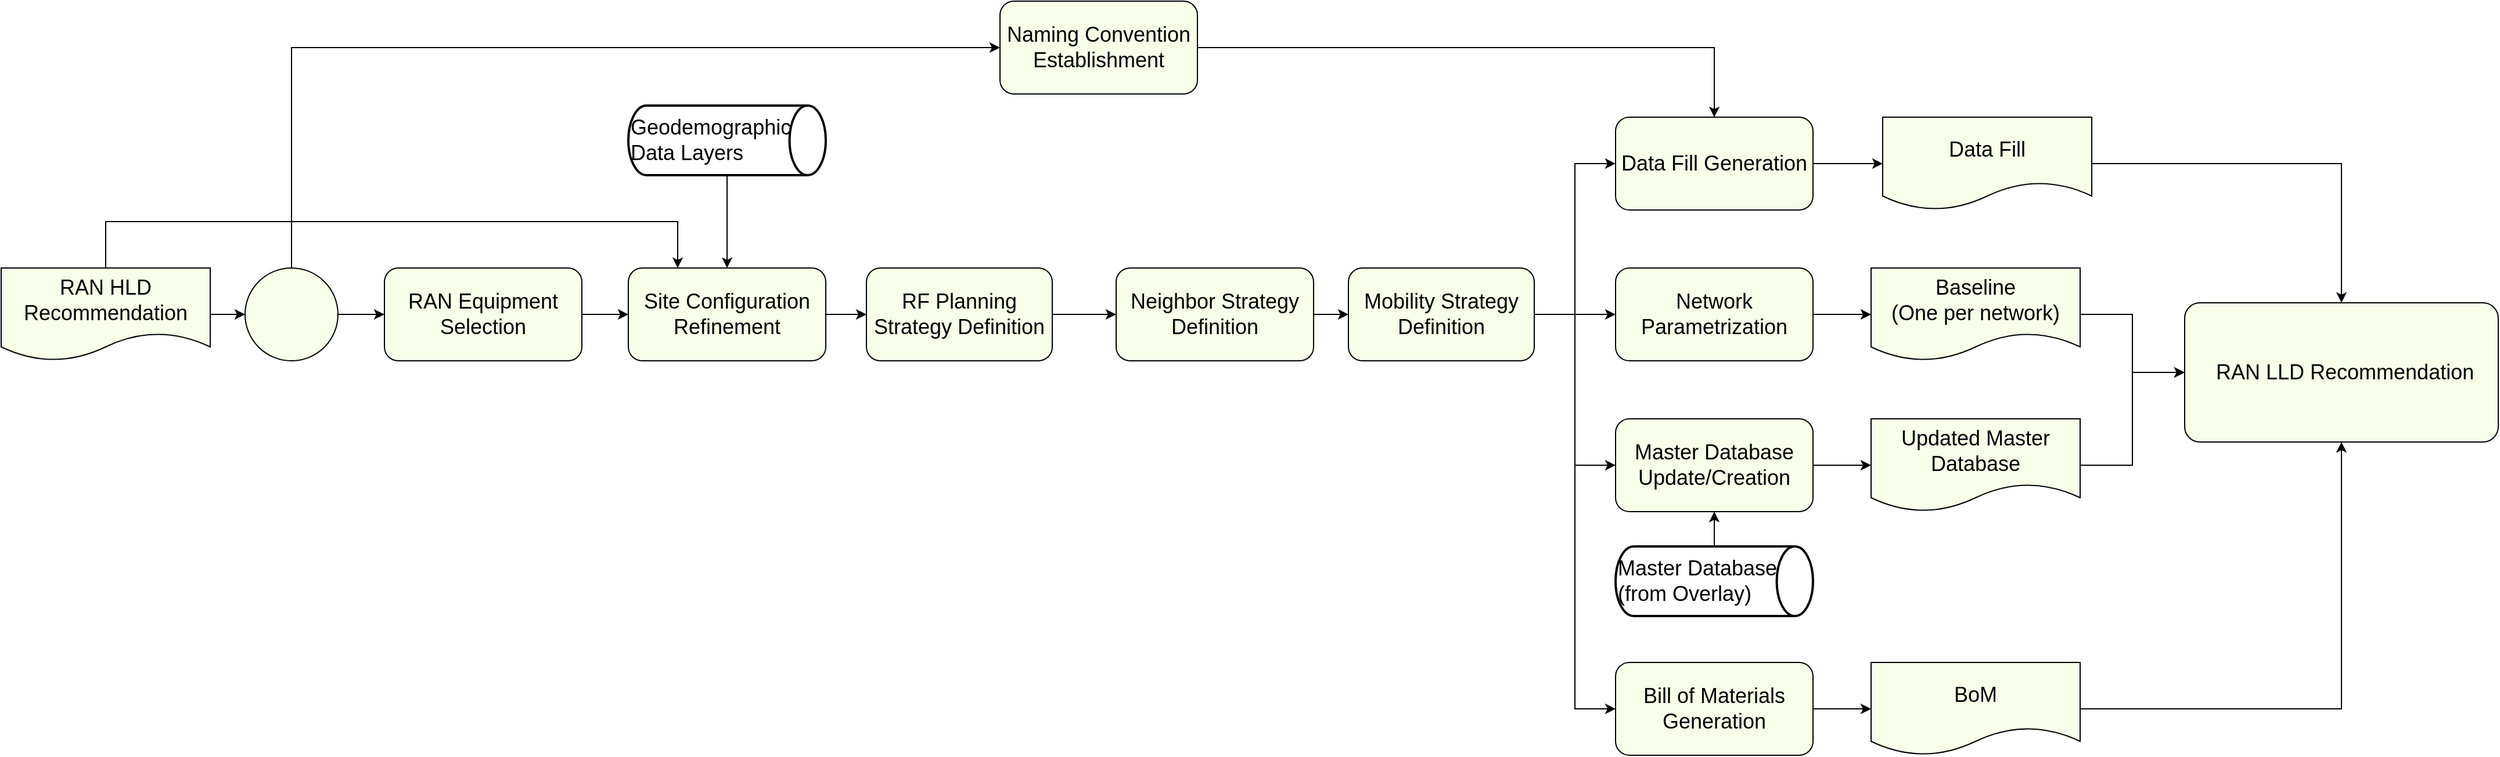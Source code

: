 <mxfile version="13.4.2" type="device"><diagram id="6a731a19-8d31-9384-78a2-239565b7b9f0" name="Page-1"><mxGraphModel dx="4255" dy="831" grid="1" gridSize="10" guides="1" tooltips="1" connect="1" arrows="1" fold="1" page="1" pageScale="1" pageWidth="1169" pageHeight="827" background="#ffffff" math="0" shadow="0"><root><mxCell id="0"/><mxCell id="1" parent="0"/><mxCell id="ZgHXMJVVI8rd3GXbA_Ov-13" style="edgeStyle=orthogonalEdgeStyle;rounded=0;orthogonalLoop=1;jettySize=auto;html=1;exitX=0.5;exitY=0;exitDx=0;exitDy=0;entryX=0;entryY=0.5;entryDx=0;entryDy=0;" parent="1" source="KJFWStolMtkRtLoBNyJO-143" target="JJ9MTJZCvqZ--hp6psIV-4" edge="1"><mxGeometry relative="1" as="geometry"/></mxCell><mxCell id="DR5Q-bylHM3m2Yy0Bp5Z-2" value="" style="edgeStyle=orthogonalEdgeStyle;rounded=0;orthogonalLoop=1;jettySize=auto;html=1;" edge="1" parent="1" source="KJFWStolMtkRtLoBNyJO-143" target="hwhOskdsjlL8IC07U2_r-22"><mxGeometry relative="1" as="geometry"/></mxCell><mxCell id="KJFWStolMtkRtLoBNyJO-143" value="" style="ellipse;whiteSpace=wrap;html=1;aspect=fixed;fillColor=#F8FFE8;" parent="1" vertex="1"><mxGeometry x="-1290" y="340" width="80" height="80" as="geometry"/></mxCell><mxCell id="ZgHXMJVVI8rd3GXbA_Ov-9" style="edgeStyle=orthogonalEdgeStyle;rounded=0;orthogonalLoop=1;jettySize=auto;html=1;exitX=1;exitY=0.5;exitDx=0;exitDy=0;entryX=0;entryY=0.5;entryDx=0;entryDy=0;" parent="1" source="KJFWStolMtkRtLoBNyJO-145" target="JJ9MTJZCvqZ--hp6psIV-17" edge="1"><mxGeometry relative="1" as="geometry"/></mxCell><mxCell id="ZgHXMJVVI8rd3GXbA_Ov-15" style="edgeStyle=orthogonalEdgeStyle;rounded=0;orthogonalLoop=1;jettySize=auto;html=1;exitX=1;exitY=0.5;exitDx=0;exitDy=0;entryX=0;entryY=0.5;entryDx=0;entryDy=0;" parent="1" source="KJFWStolMtkRtLoBNyJO-145" target="KJFWStolMtkRtLoBNyJO-153" edge="1"><mxGeometry relative="1" as="geometry"/></mxCell><mxCell id="hwhOskdsjlL8IC07U2_r-5" style="edgeStyle=orthogonalEdgeStyle;rounded=0;orthogonalLoop=1;jettySize=auto;html=1;exitX=1;exitY=0.5;exitDx=0;exitDy=0;entryX=0;entryY=0.5;entryDx=0;entryDy=0;" parent="1" source="KJFWStolMtkRtLoBNyJO-145" target="hwhOskdsjlL8IC07U2_r-2" edge="1"><mxGeometry relative="1" as="geometry"/></mxCell><mxCell id="hwhOskdsjlL8IC07U2_r-11" style="edgeStyle=orthogonalEdgeStyle;rounded=0;orthogonalLoop=1;jettySize=auto;html=1;exitX=1;exitY=0.5;exitDx=0;exitDy=0;entryX=0;entryY=0.5;entryDx=0;entryDy=0;" parent="1" source="KJFWStolMtkRtLoBNyJO-145" target="mwD_ya77waQ2yvCcx3Ay-3" edge="1"><mxGeometry relative="1" as="geometry"/></mxCell><mxCell id="KJFWStolMtkRtLoBNyJO-145" value="&lt;font style=&quot;font-size: 18px&quot;&gt;Mobility Strategy Definition&lt;/font&gt;" style="rounded=1;whiteSpace=wrap;html=1;fillColor=#F8FFE8;" parent="1" vertex="1"><mxGeometry x="-340" y="340" width="160" height="80" as="geometry"/></mxCell><mxCell id="ZgHXMJVVI8rd3GXbA_Ov-12" style="edgeStyle=orthogonalEdgeStyle;rounded=0;orthogonalLoop=1;jettySize=auto;html=1;exitX=1;exitY=0.5;exitDx=0;exitDy=0;" parent="1" source="KJFWStolMtkRtLoBNyJO-151" target="KJFWStolMtkRtLoBNyJO-145" edge="1"><mxGeometry relative="1" as="geometry"/></mxCell><mxCell id="KJFWStolMtkRtLoBNyJO-151" value="&lt;font style=&quot;font-size: 18px&quot;&gt;Neighbor Strategy Definition&lt;/font&gt;" style="rounded=1;whiteSpace=wrap;html=1;fillColor=#F8FFE8;" parent="1" vertex="1"><mxGeometry x="-540" y="340" width="170" height="80" as="geometry"/></mxCell><mxCell id="ZgHXMJVVI8rd3GXbA_Ov-22" style="edgeStyle=orthogonalEdgeStyle;rounded=0;orthogonalLoop=1;jettySize=auto;html=1;exitX=1;exitY=0.5;exitDx=0;exitDy=0;entryX=0;entryY=0.5;entryDx=0;entryDy=0;" parent="1" source="KJFWStolMtkRtLoBNyJO-153" target="ZgHXMJVVI8rd3GXbA_Ov-21" edge="1"><mxGeometry relative="1" as="geometry"/></mxCell><mxCell id="KJFWStolMtkRtLoBNyJO-153" value="&lt;font style=&quot;font-size: 18px&quot;&gt;Network Parametrization&lt;/font&gt;" style="rounded=1;whiteSpace=wrap;html=1;fillColor=#F8FFE8;" parent="1" vertex="1"><mxGeometry x="-110" y="340" width="170" height="80" as="geometry"/></mxCell><mxCell id="ZgHXMJVVI8rd3GXbA_Ov-7" style="edgeStyle=orthogonalEdgeStyle;rounded=0;orthogonalLoop=1;jettySize=auto;html=1;exitX=1;exitY=0.5;exitDx=0;exitDy=0;entryX=0;entryY=0.5;entryDx=0;entryDy=0;" parent="1" source="KJFWStolMtkRtLoBNyJO-155" target="JJ9MTJZCvqZ--hp6psIV-3" edge="1"><mxGeometry relative="1" as="geometry"/></mxCell><mxCell id="KJFWStolMtkRtLoBNyJO-155" value="&lt;font style=&quot;font-size: 18px&quot;&gt;Site Configuration Refinement&lt;/font&gt;" style="rounded=1;whiteSpace=wrap;html=1;fillColor=#F8FFE8;" parent="1" vertex="1"><mxGeometry x="-960" y="340" width="170" height="80" as="geometry"/></mxCell><mxCell id="KJFWStolMtkRtLoBNyJO-157" value="&lt;div&gt;&lt;span style=&quot;font-size: 18px&quot;&gt;&amp;nbsp; &amp;nbsp; &amp;nbsp;RAN LLD Recommendation&lt;/span&gt;&lt;br&gt;&lt;/div&gt;" style="rounded=1;whiteSpace=wrap;html=1;fillColor=#F8FFE8;align=left;arcSize=11;" parent="1" vertex="1"><mxGeometry x="380" y="370" width="270" height="120" as="geometry"/></mxCell><mxCell id="JJ9MTJZCvqZ--hp6psIV-2" value="" style="edgeStyle=orthogonalEdgeStyle;rounded=0;orthogonalLoop=1;jettySize=auto;html=1;" parent="1" source="JJ9MTJZCvqZ--hp6psIV-1" target="KJFWStolMtkRtLoBNyJO-143" edge="1"><mxGeometry relative="1" as="geometry"/></mxCell><mxCell id="JJ9MTJZCvqZ--hp6psIV-30" style="edgeStyle=orthogonalEdgeStyle;rounded=0;orthogonalLoop=1;jettySize=auto;html=1;exitX=0.5;exitY=0;exitDx=0;exitDy=0;entryX=0.25;entryY=0;entryDx=0;entryDy=0;" parent="1" source="JJ9MTJZCvqZ--hp6psIV-1" target="KJFWStolMtkRtLoBNyJO-155" edge="1"><mxGeometry relative="1" as="geometry"><Array as="points"><mxPoint x="-1410" y="300"/><mxPoint x="-917" y="300"/></Array><mxPoint x="-870" y="340" as="targetPoint"/></mxGeometry></mxCell><mxCell id="JJ9MTJZCvqZ--hp6psIV-1" value="&lt;font&gt;&lt;font style=&quot;font-size: 18px&quot;&gt;RAN HLD Recommendation&lt;/font&gt;&lt;br&gt;&lt;/font&gt;" style="shape=document;whiteSpace=wrap;html=1;boundedLbl=1;fillColor=#F8FFE8;" parent="1" vertex="1"><mxGeometry x="-1500" y="340" width="180" height="80" as="geometry"/></mxCell><mxCell id="ZgHXMJVVI8rd3GXbA_Ov-11" style="edgeStyle=orthogonalEdgeStyle;rounded=0;orthogonalLoop=1;jettySize=auto;html=1;exitX=1;exitY=0.5;exitDx=0;exitDy=0;entryX=0;entryY=0.5;entryDx=0;entryDy=0;" parent="1" source="JJ9MTJZCvqZ--hp6psIV-3" target="KJFWStolMtkRtLoBNyJO-151" edge="1"><mxGeometry relative="1" as="geometry"/></mxCell><mxCell id="JJ9MTJZCvqZ--hp6psIV-3" value="&lt;font style=&quot;font-size: 18px&quot;&gt;RF Planning Strategy Definition&lt;/font&gt;" style="rounded=1;whiteSpace=wrap;html=1;fillColor=#F8FFE8;" parent="1" vertex="1"><mxGeometry x="-755" y="340" width="160" height="80" as="geometry"/></mxCell><mxCell id="ZgHXMJVVI8rd3GXbA_Ov-14" style="edgeStyle=orthogonalEdgeStyle;rounded=0;orthogonalLoop=1;jettySize=auto;html=1;exitX=1;exitY=0.5;exitDx=0;exitDy=0;entryX=0.5;entryY=0;entryDx=0;entryDy=0;" parent="1" source="JJ9MTJZCvqZ--hp6psIV-4" target="JJ9MTJZCvqZ--hp6psIV-17" edge="1"><mxGeometry relative="1" as="geometry"/></mxCell><mxCell id="JJ9MTJZCvqZ--hp6psIV-4" value="&lt;font style=&quot;font-size: 18px&quot;&gt;Naming Convention Establishment&lt;/font&gt;" style="rounded=1;whiteSpace=wrap;html=1;fillColor=#F8FFE8;" parent="1" vertex="1"><mxGeometry x="-640" y="110" width="170" height="80" as="geometry"/></mxCell><mxCell id="ZgHXMJVVI8rd3GXbA_Ov-4" style="edgeStyle=orthogonalEdgeStyle;rounded=0;orthogonalLoop=1;jettySize=auto;html=1;" parent="1" source="JJ9MTJZCvqZ--hp6psIV-10" target="KJFWStolMtkRtLoBNyJO-155" edge="1"><mxGeometry relative="1" as="geometry"/></mxCell><mxCell id="JJ9MTJZCvqZ--hp6psIV-10" value="&lt;div&gt;&lt;span style=&quot;font-size: 18px&quot;&gt;Geodemographic&lt;/span&gt;&lt;/div&gt;&lt;font style=&quot;font-size: 18px&quot;&gt;Data Layers&lt;/font&gt;" style="strokeWidth=2;html=1;shape=mxgraph.flowchart.direct_data;whiteSpace=wrap;align=left;" parent="1" vertex="1"><mxGeometry x="-960" y="200" width="170" height="60" as="geometry"/></mxCell><mxCell id="ZgHXMJVVI8rd3GXbA_Ov-20" style="edgeStyle=orthogonalEdgeStyle;rounded=0;orthogonalLoop=1;jettySize=auto;html=1;exitX=1;exitY=0.5;exitDx=0;exitDy=0;entryX=0;entryY=0.5;entryDx=0;entryDy=0;" parent="1" source="JJ9MTJZCvqZ--hp6psIV-17" target="ZgHXMJVVI8rd3GXbA_Ov-19" edge="1"><mxGeometry relative="1" as="geometry"/></mxCell><mxCell id="JJ9MTJZCvqZ--hp6psIV-17" value="&lt;font style=&quot;font-size: 18px&quot;&gt;Data Fill Generation&lt;/font&gt;" style="rounded=1;whiteSpace=wrap;html=1;fillColor=#F8FFE8;" parent="1" vertex="1"><mxGeometry x="-110" y="210" width="170" height="80" as="geometry"/></mxCell><mxCell id="hwhOskdsjlL8IC07U2_r-4" style="edgeStyle=orthogonalEdgeStyle;rounded=0;orthogonalLoop=1;jettySize=auto;html=1;exitX=0.5;exitY=0;exitDx=0;exitDy=0;exitPerimeter=0;entryX=0.5;entryY=1;entryDx=0;entryDy=0;" parent="1" source="JJ9MTJZCvqZ--hp6psIV-15" target="hwhOskdsjlL8IC07U2_r-2" edge="1"><mxGeometry relative="1" as="geometry"/></mxCell><mxCell id="JJ9MTJZCvqZ--hp6psIV-15" value="&lt;div&gt;&lt;span style=&quot;font-size: 18px&quot;&gt;Master Database&lt;/span&gt;&lt;/div&gt;&lt;div&gt;&lt;span style=&quot;font-size: 18px&quot;&gt;(from Overlay)&lt;/span&gt;&lt;/div&gt;" style="strokeWidth=2;html=1;shape=mxgraph.flowchart.direct_data;whiteSpace=wrap;align=left;" parent="1" vertex="1"><mxGeometry x="-110" y="580" width="170" height="60" as="geometry"/></mxCell><mxCell id="ZgHXMJVVI8rd3GXbA_Ov-24" style="edgeStyle=orthogonalEdgeStyle;rounded=0;orthogonalLoop=1;jettySize=auto;html=1;exitX=1;exitY=0.5;exitDx=0;exitDy=0;entryX=0;entryY=0.5;entryDx=0;entryDy=0;" parent="1" source="mwD_ya77waQ2yvCcx3Ay-3" target="ZgHXMJVVI8rd3GXbA_Ov-23" edge="1"><mxGeometry relative="1" as="geometry"/></mxCell><mxCell id="mwD_ya77waQ2yvCcx3Ay-3" value="&lt;font style=&quot;font-size: 18px&quot;&gt;Bill of Materials Generation&lt;/font&gt;" style="rounded=1;whiteSpace=wrap;html=1;fillColor=#F8FFE8;" parent="1" vertex="1"><mxGeometry x="-110" y="680" width="170" height="80" as="geometry"/></mxCell><mxCell id="ZgHXMJVVI8rd3GXbA_Ov-27" style="edgeStyle=orthogonalEdgeStyle;rounded=0;orthogonalLoop=1;jettySize=auto;html=1;exitX=1;exitY=0.5;exitDx=0;exitDy=0;entryX=0.5;entryY=0;entryDx=0;entryDy=0;" parent="1" source="ZgHXMJVVI8rd3GXbA_Ov-19" target="KJFWStolMtkRtLoBNyJO-157" edge="1"><mxGeometry relative="1" as="geometry"/></mxCell><mxCell id="ZgHXMJVVI8rd3GXbA_Ov-19" value="&lt;font&gt;&lt;span style=&quot;font-size: 18px&quot;&gt;Data Fill&lt;/span&gt;&lt;br&gt;&lt;/font&gt;" style="shape=document;whiteSpace=wrap;html=1;boundedLbl=1;fillColor=#F8FFE8;" parent="1" vertex="1"><mxGeometry x="120" y="210" width="180" height="80" as="geometry"/></mxCell><mxCell id="ZgHXMJVVI8rd3GXbA_Ov-28" style="edgeStyle=orthogonalEdgeStyle;rounded=0;orthogonalLoop=1;jettySize=auto;html=1;exitX=1;exitY=0.5;exitDx=0;exitDy=0;" parent="1" source="ZgHXMJVVI8rd3GXbA_Ov-21" target="KJFWStolMtkRtLoBNyJO-157" edge="1"><mxGeometry relative="1" as="geometry"/></mxCell><mxCell id="ZgHXMJVVI8rd3GXbA_Ov-21" value="&lt;font&gt;&lt;span style=&quot;font-size: 18px&quot;&gt;Baseline&lt;br&gt;(One per network)&lt;/span&gt;&lt;br&gt;&lt;/font&gt;" style="shape=document;whiteSpace=wrap;html=1;boundedLbl=1;fillColor=#F8FFE8;" parent="1" vertex="1"><mxGeometry x="110" y="340" width="180" height="80" as="geometry"/></mxCell><mxCell id="hwhOskdsjlL8IC07U2_r-10" style="edgeStyle=orthogonalEdgeStyle;rounded=0;orthogonalLoop=1;jettySize=auto;html=1;exitX=1;exitY=0.5;exitDx=0;exitDy=0;entryX=0.5;entryY=1;entryDx=0;entryDy=0;" parent="1" source="ZgHXMJVVI8rd3GXbA_Ov-23" target="KJFWStolMtkRtLoBNyJO-157" edge="1"><mxGeometry relative="1" as="geometry"/></mxCell><mxCell id="ZgHXMJVVI8rd3GXbA_Ov-23" value="&lt;font&gt;&lt;span style=&quot;font-size: 18px&quot;&gt;BoM&lt;/span&gt;&lt;br&gt;&lt;/font&gt;" style="shape=document;whiteSpace=wrap;html=1;boundedLbl=1;fillColor=#F8FFE8;" parent="1" vertex="1"><mxGeometry x="110" y="680" width="180" height="80" as="geometry"/></mxCell><mxCell id="hwhOskdsjlL8IC07U2_r-1" style="edgeStyle=orthogonalEdgeStyle;rounded=0;orthogonalLoop=1;jettySize=auto;html=1;exitX=1;exitY=0.5;exitDx=0;exitDy=0;" parent="1" source="hwhOskdsjlL8IC07U2_r-2" target="hwhOskdsjlL8IC07U2_r-3" edge="1"><mxGeometry relative="1" as="geometry"/></mxCell><mxCell id="hwhOskdsjlL8IC07U2_r-2" value="&lt;font style=&quot;font-size: 18px&quot;&gt;Master Database Update/Creation&lt;/font&gt;" style="rounded=1;whiteSpace=wrap;html=1;fillColor=#F8FFE8;" parent="1" vertex="1"><mxGeometry x="-110" y="470" width="170" height="80" as="geometry"/></mxCell><mxCell id="hwhOskdsjlL8IC07U2_r-9" style="edgeStyle=orthogonalEdgeStyle;rounded=0;orthogonalLoop=1;jettySize=auto;html=1;exitX=1;exitY=0.5;exitDx=0;exitDy=0;entryX=0;entryY=0.5;entryDx=0;entryDy=0;" parent="1" source="hwhOskdsjlL8IC07U2_r-3" target="KJFWStolMtkRtLoBNyJO-157" edge="1"><mxGeometry relative="1" as="geometry"/></mxCell><mxCell id="hwhOskdsjlL8IC07U2_r-3" value="&lt;font&gt;&lt;span style=&quot;font-size: 18px&quot;&gt;Updated Master Database&lt;/span&gt;&lt;br&gt;&lt;/font&gt;" style="shape=document;whiteSpace=wrap;html=1;boundedLbl=1;fillColor=#F8FFE8;" parent="1" vertex="1"><mxGeometry x="110" y="470" width="180" height="80" as="geometry"/></mxCell><mxCell id="DR5Q-bylHM3m2Yy0Bp5Z-1" value="" style="edgeStyle=orthogonalEdgeStyle;rounded=0;orthogonalLoop=1;jettySize=auto;html=1;" edge="1" parent="1" source="hwhOskdsjlL8IC07U2_r-22" target="KJFWStolMtkRtLoBNyJO-155"><mxGeometry relative="1" as="geometry"/></mxCell><mxCell id="hwhOskdsjlL8IC07U2_r-22" value="&lt;font style=&quot;font-size: 18px&quot;&gt;RAN Equipment Selection&lt;/font&gt;" style="rounded=1;whiteSpace=wrap;html=1;fillColor=#F8FFE8;" parent="1" vertex="1"><mxGeometry x="-1170" y="340" width="170" height="80" as="geometry"/></mxCell></root></mxGraphModel></diagram></mxfile>